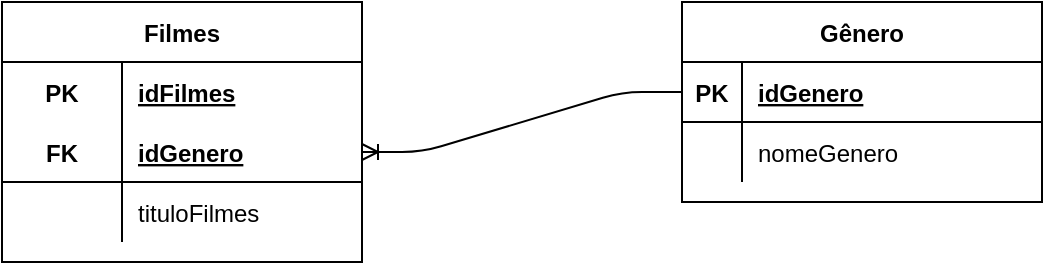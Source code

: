 <mxfile version="15.0.3" type="device"><diagram id="X9MZ5kZlFjGwmfvLdjZB" name="Lógico"><mxGraphModel dx="868" dy="520" grid="1" gridSize="10" guides="1" tooltips="1" connect="1" arrows="1" fold="1" page="1" pageScale="1" pageWidth="827" pageHeight="1169" math="0" shadow="0"><root><mxCell id="0"/><mxCell id="1" parent="0"/><mxCell id="QkWA_0IhFp_iM4LCFDXS-1" value="Gênero" style="shape=table;startSize=30;container=1;collapsible=1;childLayout=tableLayout;fixedRows=1;rowLines=0;fontStyle=1;align=center;resizeLast=1;" vertex="1" parent="1"><mxGeometry x="440" y="120" width="180" height="100" as="geometry"/></mxCell><mxCell id="QkWA_0IhFp_iM4LCFDXS-2" value="" style="shape=partialRectangle;collapsible=0;dropTarget=0;pointerEvents=0;fillColor=none;top=0;left=0;bottom=1;right=0;points=[[0,0.5],[1,0.5]];portConstraint=eastwest;" vertex="1" parent="QkWA_0IhFp_iM4LCFDXS-1"><mxGeometry y="30" width="180" height="30" as="geometry"/></mxCell><mxCell id="QkWA_0IhFp_iM4LCFDXS-3" value="PK" style="shape=partialRectangle;connectable=0;fillColor=none;top=0;left=0;bottom=0;right=0;fontStyle=1;overflow=hidden;" vertex="1" parent="QkWA_0IhFp_iM4LCFDXS-2"><mxGeometry width="30" height="30" as="geometry"/></mxCell><mxCell id="QkWA_0IhFp_iM4LCFDXS-4" value="idGenero" style="shape=partialRectangle;connectable=0;fillColor=none;top=0;left=0;bottom=0;right=0;align=left;spacingLeft=6;fontStyle=5;overflow=hidden;" vertex="1" parent="QkWA_0IhFp_iM4LCFDXS-2"><mxGeometry x="30" width="150" height="30" as="geometry"/></mxCell><mxCell id="QkWA_0IhFp_iM4LCFDXS-5" value="" style="shape=partialRectangle;collapsible=0;dropTarget=0;pointerEvents=0;fillColor=none;top=0;left=0;bottom=0;right=0;points=[[0,0.5],[1,0.5]];portConstraint=eastwest;" vertex="1" parent="QkWA_0IhFp_iM4LCFDXS-1"><mxGeometry y="60" width="180" height="30" as="geometry"/></mxCell><mxCell id="QkWA_0IhFp_iM4LCFDXS-6" value="" style="shape=partialRectangle;connectable=0;fillColor=none;top=0;left=0;bottom=0;right=0;editable=1;overflow=hidden;" vertex="1" parent="QkWA_0IhFp_iM4LCFDXS-5"><mxGeometry width="30" height="30" as="geometry"/></mxCell><mxCell id="QkWA_0IhFp_iM4LCFDXS-7" value="nomeGenero" style="shape=partialRectangle;connectable=0;fillColor=none;top=0;left=0;bottom=0;right=0;align=left;spacingLeft=6;overflow=hidden;" vertex="1" parent="QkWA_0IhFp_iM4LCFDXS-5"><mxGeometry x="30" width="150" height="30" as="geometry"/></mxCell><mxCell id="QkWA_0IhFp_iM4LCFDXS-8" value="Filmes" style="shape=table;startSize=30;container=1;collapsible=1;childLayout=tableLayout;fixedRows=1;rowLines=0;fontStyle=1;align=center;resizeLast=1;" vertex="1" parent="1"><mxGeometry x="100" y="120" width="180" height="130" as="geometry"/></mxCell><mxCell id="QkWA_0IhFp_iM4LCFDXS-9" value="" style="shape=partialRectangle;collapsible=0;dropTarget=0;pointerEvents=0;fillColor=none;top=0;left=0;bottom=0;right=0;points=[[0,0.5],[1,0.5]];portConstraint=eastwest;" vertex="1" parent="QkWA_0IhFp_iM4LCFDXS-8"><mxGeometry y="30" width="180" height="30" as="geometry"/></mxCell><mxCell id="QkWA_0IhFp_iM4LCFDXS-10" value="PK" style="shape=partialRectangle;connectable=0;fillColor=none;top=0;left=0;bottom=0;right=0;fontStyle=1;overflow=hidden;" vertex="1" parent="QkWA_0IhFp_iM4LCFDXS-9"><mxGeometry width="60" height="30" as="geometry"/></mxCell><mxCell id="QkWA_0IhFp_iM4LCFDXS-11" value="idFilmes" style="shape=partialRectangle;connectable=0;fillColor=none;top=0;left=0;bottom=0;right=0;align=left;spacingLeft=6;fontStyle=5;overflow=hidden;" vertex="1" parent="QkWA_0IhFp_iM4LCFDXS-9"><mxGeometry x="60" width="120" height="30" as="geometry"/></mxCell><mxCell id="QkWA_0IhFp_iM4LCFDXS-12" value="" style="shape=partialRectangle;collapsible=0;dropTarget=0;pointerEvents=0;fillColor=none;top=0;left=0;bottom=1;right=0;points=[[0,0.5],[1,0.5]];portConstraint=eastwest;" vertex="1" parent="QkWA_0IhFp_iM4LCFDXS-8"><mxGeometry y="60" width="180" height="30" as="geometry"/></mxCell><mxCell id="QkWA_0IhFp_iM4LCFDXS-13" value="FK" style="shape=partialRectangle;connectable=0;fillColor=none;top=0;left=0;bottom=0;right=0;fontStyle=1;overflow=hidden;" vertex="1" parent="QkWA_0IhFp_iM4LCFDXS-12"><mxGeometry width="60" height="30" as="geometry"/></mxCell><mxCell id="QkWA_0IhFp_iM4LCFDXS-14" value="idGenero" style="shape=partialRectangle;connectable=0;fillColor=none;top=0;left=0;bottom=0;right=0;align=left;spacingLeft=6;fontStyle=5;overflow=hidden;" vertex="1" parent="QkWA_0IhFp_iM4LCFDXS-12"><mxGeometry x="60" width="120" height="30" as="geometry"/></mxCell><mxCell id="QkWA_0IhFp_iM4LCFDXS-15" value="" style="shape=partialRectangle;collapsible=0;dropTarget=0;pointerEvents=0;fillColor=none;top=0;left=0;bottom=0;right=0;points=[[0,0.5],[1,0.5]];portConstraint=eastwest;" vertex="1" parent="QkWA_0IhFp_iM4LCFDXS-8"><mxGeometry y="90" width="180" height="30" as="geometry"/></mxCell><mxCell id="QkWA_0IhFp_iM4LCFDXS-16" value="" style="shape=partialRectangle;connectable=0;fillColor=none;top=0;left=0;bottom=0;right=0;editable=1;overflow=hidden;" vertex="1" parent="QkWA_0IhFp_iM4LCFDXS-15"><mxGeometry width="60" height="30" as="geometry"/></mxCell><mxCell id="QkWA_0IhFp_iM4LCFDXS-17" value="tituloFilmes" style="shape=partialRectangle;connectable=0;fillColor=none;top=0;left=0;bottom=0;right=0;align=left;spacingLeft=6;overflow=hidden;" vertex="1" parent="QkWA_0IhFp_iM4LCFDXS-15"><mxGeometry x="60" width="120" height="30" as="geometry"/></mxCell><mxCell id="QkWA_0IhFp_iM4LCFDXS-18" value="" style="edgeStyle=entityRelationEdgeStyle;fontSize=12;html=1;endArrow=ERoneToMany;entryX=1;entryY=0.5;entryDx=0;entryDy=0;exitX=0;exitY=0.5;exitDx=0;exitDy=0;" edge="1" parent="1" source="QkWA_0IhFp_iM4LCFDXS-2" target="QkWA_0IhFp_iM4LCFDXS-12"><mxGeometry width="100" height="100" relative="1" as="geometry"><mxPoint x="360" y="320" as="sourcePoint"/><mxPoint x="460" y="220" as="targetPoint"/></mxGeometry></mxCell></root></mxGraphModel></diagram></mxfile>